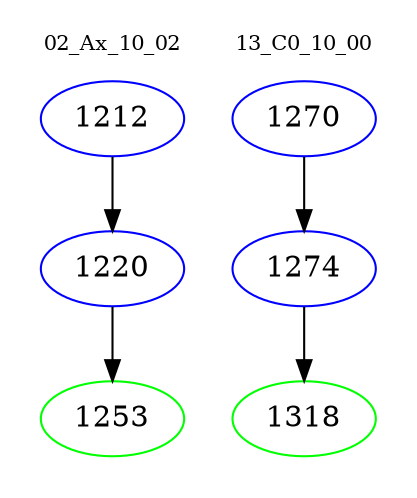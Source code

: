 digraph{
subgraph cluster_0 {
color = white
label = "02_Ax_10_02";
fontsize=10;
T0_1212 [label="1212", color="blue"]
T0_1212 -> T0_1220 [color="black"]
T0_1220 [label="1220", color="blue"]
T0_1220 -> T0_1253 [color="black"]
T0_1253 [label="1253", color="green"]
}
subgraph cluster_1 {
color = white
label = "13_C0_10_00";
fontsize=10;
T1_1270 [label="1270", color="blue"]
T1_1270 -> T1_1274 [color="black"]
T1_1274 [label="1274", color="blue"]
T1_1274 -> T1_1318 [color="black"]
T1_1318 [label="1318", color="green"]
}
}

